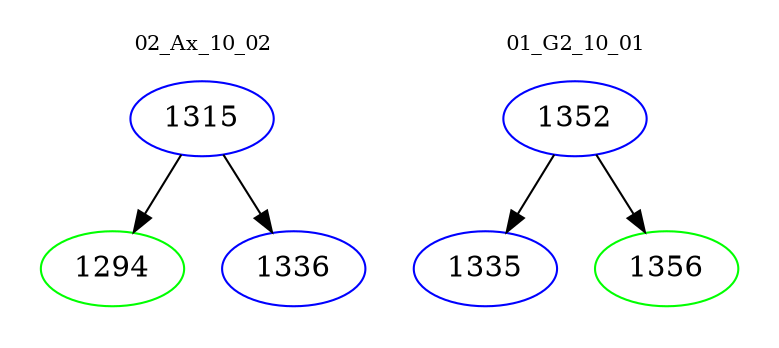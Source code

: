 digraph{
subgraph cluster_0 {
color = white
label = "02_Ax_10_02";
fontsize=10;
T0_1315 [label="1315", color="blue"]
T0_1315 -> T0_1294 [color="black"]
T0_1294 [label="1294", color="green"]
T0_1315 -> T0_1336 [color="black"]
T0_1336 [label="1336", color="blue"]
}
subgraph cluster_1 {
color = white
label = "01_G2_10_01";
fontsize=10;
T1_1352 [label="1352", color="blue"]
T1_1352 -> T1_1335 [color="black"]
T1_1335 [label="1335", color="blue"]
T1_1352 -> T1_1356 [color="black"]
T1_1356 [label="1356", color="green"]
}
}
